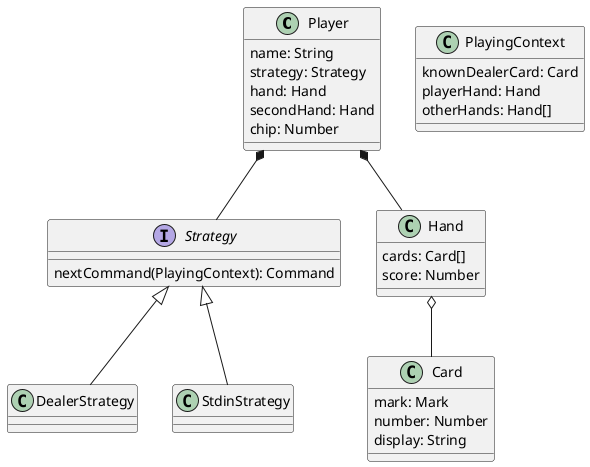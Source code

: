 @startuml Blackjack

class Player {
    name: String
    strategy: Strategy
    hand: Hand
    secondHand: Hand
    chip: Number
}
Player *-- Strategy
Player *-- Hand

interface Strategy {
    nextCommand(PlayingContext): Command
}
Strategy <|-- DealerStrategy
Strategy <|-- StdinStrategy

class Hand {
    cards: Card[]
    score: Number
}
Hand o-- Card

class Card {
    mark: Mark
    number: Number
    display: String
}

class PlayingContext {
    knownDealerCard: Card
    playerHand: Hand
    otherHands: Hand[]
}

@enduml
